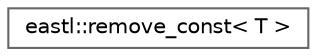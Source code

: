 digraph "类继承关系图"
{
 // LATEX_PDF_SIZE
  bgcolor="transparent";
  edge [fontname=Helvetica,fontsize=10,labelfontname=Helvetica,labelfontsize=10];
  node [fontname=Helvetica,fontsize=10,shape=box,height=0.2,width=0.4];
  rankdir="LR";
  Node0 [id="Node000000",label="eastl::remove_const\< T \>",height=0.2,width=0.4,color="grey40", fillcolor="white", style="filled",URL="$structeastl_1_1remove__const.html",tooltip=" "];
}
